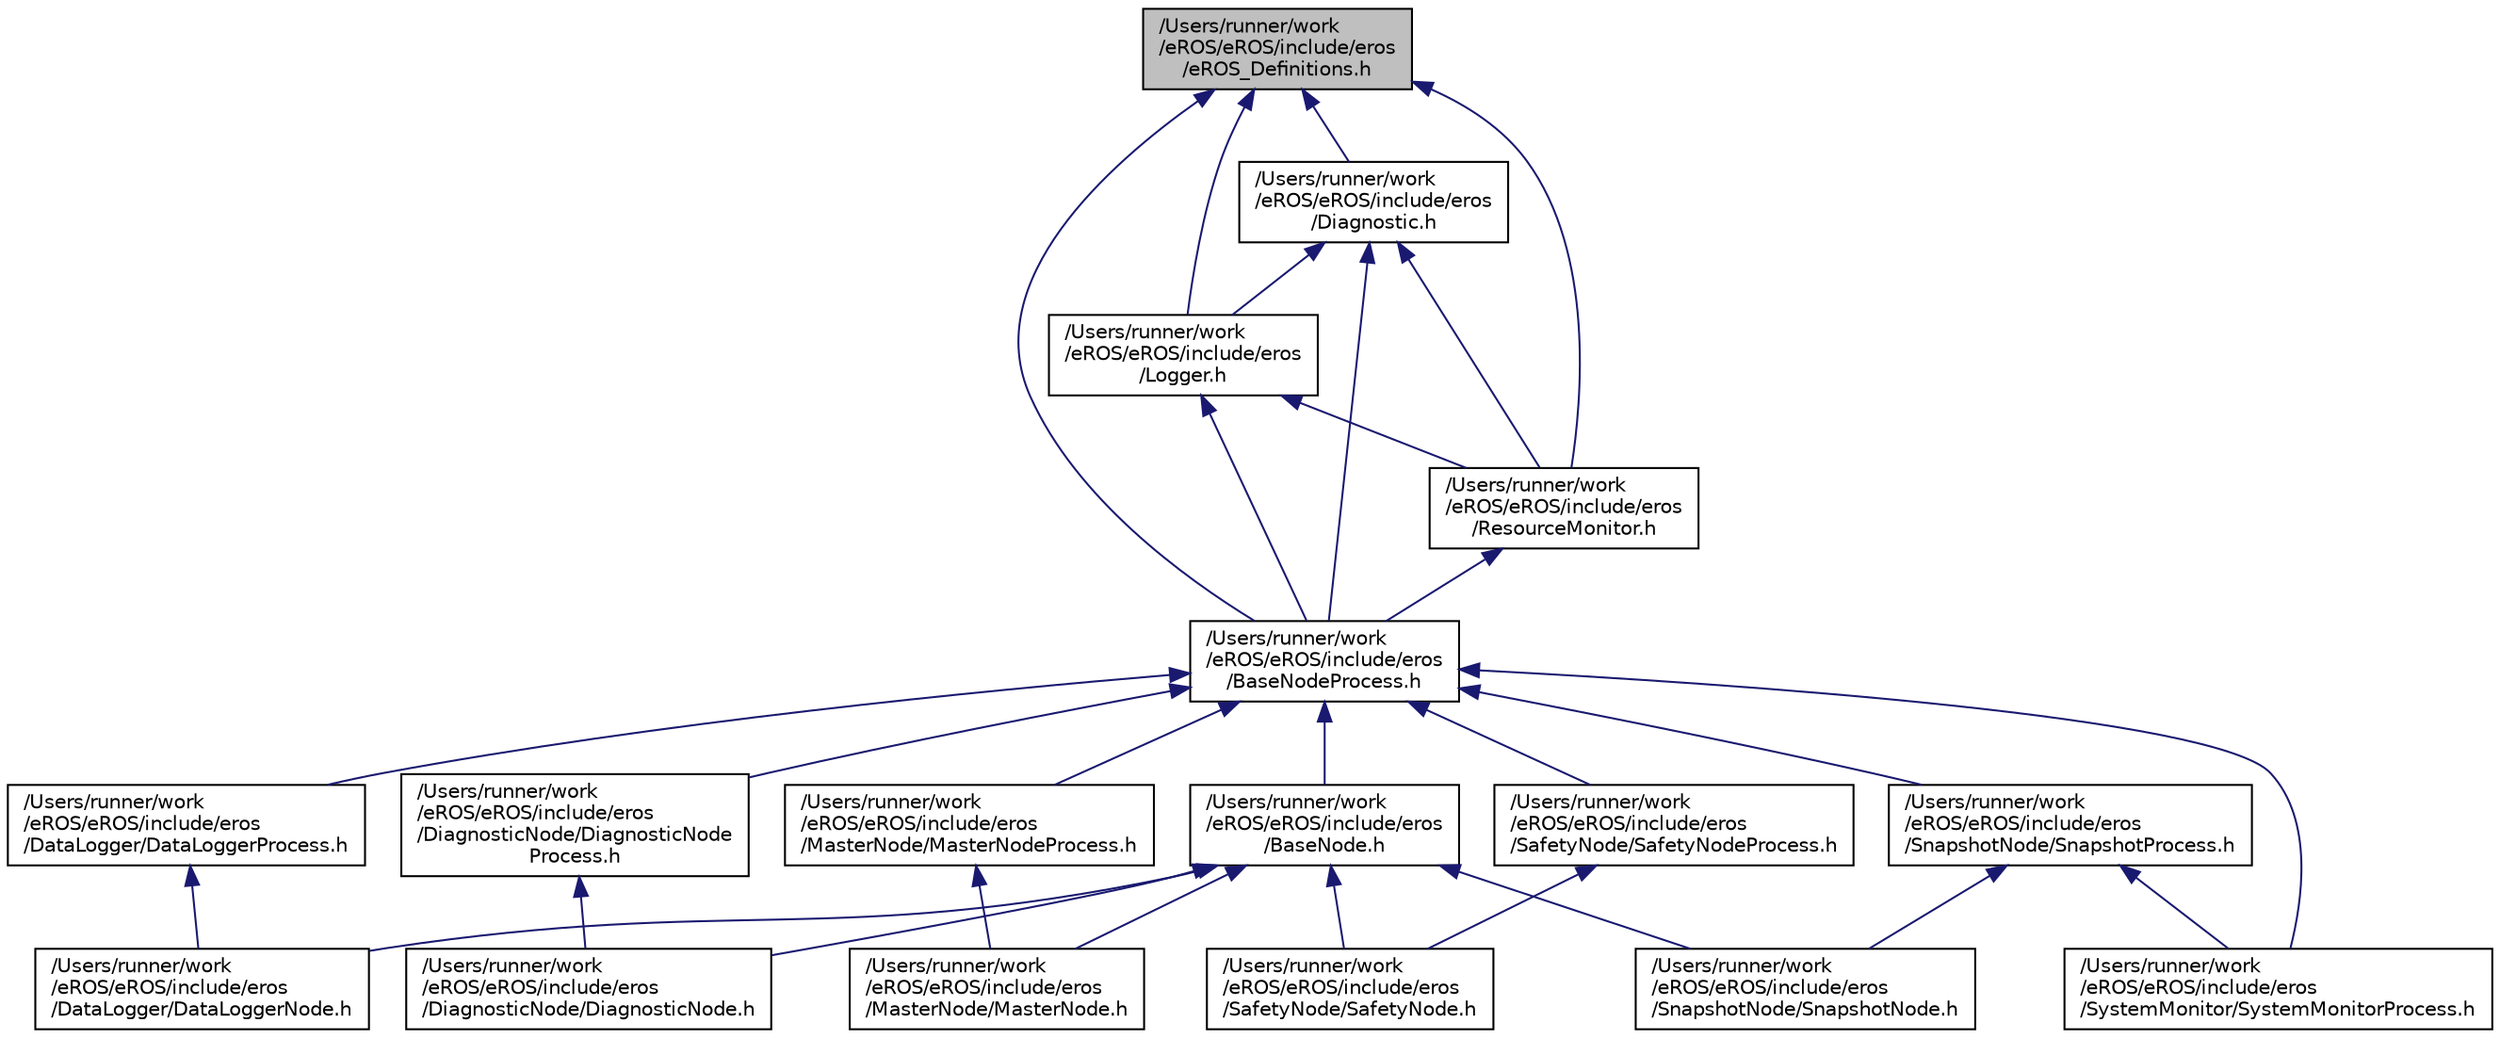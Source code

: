 digraph "/Users/runner/work/eROS/eROS/include/eros/eROS_Definitions.h"
{
 // LATEX_PDF_SIZE
  edge [fontname="Helvetica",fontsize="10",labelfontname="Helvetica",labelfontsize="10"];
  node [fontname="Helvetica",fontsize="10",shape=record];
  Node1 [label="/Users/runner/work\l/eROS/eROS/include/eros\l/eROS_Definitions.h",height=0.2,width=0.4,color="black", fillcolor="grey75", style="filled", fontcolor="black",tooltip=" "];
  Node1 -> Node2 [dir="back",color="midnightblue",fontsize="10",style="solid",fontname="Helvetica"];
  Node2 [label="/Users/runner/work\l/eROS/eROS/include/eros\l/BaseNodeProcess.h",height=0.2,width=0.4,color="black", fillcolor="white", style="filled",URL="$BaseNodeProcess_8h.html",tooltip=" "];
  Node2 -> Node3 [dir="back",color="midnightblue",fontsize="10",style="solid",fontname="Helvetica"];
  Node3 [label="/Users/runner/work\l/eROS/eROS/include/eros\l/BaseNode.h",height=0.2,width=0.4,color="black", fillcolor="white", style="filled",URL="$BaseNode_8h.html",tooltip=" "];
  Node3 -> Node4 [dir="back",color="midnightblue",fontsize="10",style="solid",fontname="Helvetica"];
  Node4 [label="/Users/runner/work\l/eROS/eROS/include/eros\l/DataLogger/DataLoggerNode.h",height=0.2,width=0.4,color="black", fillcolor="white", style="filled",URL="$DataLoggerNode_8h.html",tooltip=" "];
  Node3 -> Node5 [dir="back",color="midnightblue",fontsize="10",style="solid",fontname="Helvetica"];
  Node5 [label="/Users/runner/work\l/eROS/eROS/include/eros\l/DiagnosticNode/DiagnosticNode.h",height=0.2,width=0.4,color="black", fillcolor="white", style="filled",URL="$DiagnosticNode_8h.html",tooltip=" "];
  Node3 -> Node6 [dir="back",color="midnightblue",fontsize="10",style="solid",fontname="Helvetica"];
  Node6 [label="/Users/runner/work\l/eROS/eROS/include/eros\l/MasterNode/MasterNode.h",height=0.2,width=0.4,color="black", fillcolor="white", style="filled",URL="$MasterNode_8h.html",tooltip=" "];
  Node3 -> Node7 [dir="back",color="midnightblue",fontsize="10",style="solid",fontname="Helvetica"];
  Node7 [label="/Users/runner/work\l/eROS/eROS/include/eros\l/SafetyNode/SafetyNode.h",height=0.2,width=0.4,color="black", fillcolor="white", style="filled",URL="$SafetyNode_8h.html",tooltip=" "];
  Node3 -> Node8 [dir="back",color="midnightblue",fontsize="10",style="solid",fontname="Helvetica"];
  Node8 [label="/Users/runner/work\l/eROS/eROS/include/eros\l/SnapshotNode/SnapshotNode.h",height=0.2,width=0.4,color="black", fillcolor="white", style="filled",URL="$SnapshotNode_8h.html",tooltip=" "];
  Node2 -> Node9 [dir="back",color="midnightblue",fontsize="10",style="solid",fontname="Helvetica"];
  Node9 [label="/Users/runner/work\l/eROS/eROS/include/eros\l/DataLogger/DataLoggerProcess.h",height=0.2,width=0.4,color="black", fillcolor="white", style="filled",URL="$DataLoggerProcess_8h.html",tooltip=" "];
  Node9 -> Node4 [dir="back",color="midnightblue",fontsize="10",style="solid",fontname="Helvetica"];
  Node2 -> Node10 [dir="back",color="midnightblue",fontsize="10",style="solid",fontname="Helvetica"];
  Node10 [label="/Users/runner/work\l/eROS/eROS/include/eros\l/DiagnosticNode/DiagnosticNode\lProcess.h",height=0.2,width=0.4,color="black", fillcolor="white", style="filled",URL="$DiagnosticNodeProcess_8h.html",tooltip=" "];
  Node10 -> Node5 [dir="back",color="midnightblue",fontsize="10",style="solid",fontname="Helvetica"];
  Node2 -> Node11 [dir="back",color="midnightblue",fontsize="10",style="solid",fontname="Helvetica"];
  Node11 [label="/Users/runner/work\l/eROS/eROS/include/eros\l/MasterNode/MasterNodeProcess.h",height=0.2,width=0.4,color="black", fillcolor="white", style="filled",URL="$MasterNodeProcess_8h.html",tooltip=" "];
  Node11 -> Node6 [dir="back",color="midnightblue",fontsize="10",style="solid",fontname="Helvetica"];
  Node2 -> Node12 [dir="back",color="midnightblue",fontsize="10",style="solid",fontname="Helvetica"];
  Node12 [label="/Users/runner/work\l/eROS/eROS/include/eros\l/SafetyNode/SafetyNodeProcess.h",height=0.2,width=0.4,color="black", fillcolor="white", style="filled",URL="$SafetyNodeProcess_8h.html",tooltip=" "];
  Node12 -> Node7 [dir="back",color="midnightblue",fontsize="10",style="solid",fontname="Helvetica"];
  Node2 -> Node13 [dir="back",color="midnightblue",fontsize="10",style="solid",fontname="Helvetica"];
  Node13 [label="/Users/runner/work\l/eROS/eROS/include/eros\l/SnapshotNode/SnapshotProcess.h",height=0.2,width=0.4,color="black", fillcolor="white", style="filled",URL="$SnapshotProcess_8h.html",tooltip=" "];
  Node13 -> Node8 [dir="back",color="midnightblue",fontsize="10",style="solid",fontname="Helvetica"];
  Node13 -> Node14 [dir="back",color="midnightblue",fontsize="10",style="solid",fontname="Helvetica"];
  Node14 [label="/Users/runner/work\l/eROS/eROS/include/eros\l/SystemMonitor/SystemMonitorProcess.h",height=0.2,width=0.4,color="black", fillcolor="white", style="filled",URL="$SystemMonitorProcess_8h.html",tooltip=" "];
  Node2 -> Node14 [dir="back",color="midnightblue",fontsize="10",style="solid",fontname="Helvetica"];
  Node1 -> Node15 [dir="back",color="midnightblue",fontsize="10",style="solid",fontname="Helvetica"];
  Node15 [label="/Users/runner/work\l/eROS/eROS/include/eros\l/Diagnostic.h",height=0.2,width=0.4,color="black", fillcolor="white", style="filled",URL="$Diagnostic_8h.html",tooltip=" "];
  Node15 -> Node2 [dir="back",color="midnightblue",fontsize="10",style="solid",fontname="Helvetica"];
  Node15 -> Node16 [dir="back",color="midnightblue",fontsize="10",style="solid",fontname="Helvetica"];
  Node16 [label="/Users/runner/work\l/eROS/eROS/include/eros\l/Logger.h",height=0.2,width=0.4,color="black", fillcolor="white", style="filled",URL="$Logger_8h.html",tooltip=" "];
  Node16 -> Node2 [dir="back",color="midnightblue",fontsize="10",style="solid",fontname="Helvetica"];
  Node16 -> Node17 [dir="back",color="midnightblue",fontsize="10",style="solid",fontname="Helvetica"];
  Node17 [label="/Users/runner/work\l/eROS/eROS/include/eros\l/ResourceMonitor.h",height=0.2,width=0.4,color="black", fillcolor="white", style="filled",URL="$ResourceMonitor_8h.html",tooltip=" "];
  Node17 -> Node2 [dir="back",color="midnightblue",fontsize="10",style="solid",fontname="Helvetica"];
  Node15 -> Node17 [dir="back",color="midnightblue",fontsize="10",style="solid",fontname="Helvetica"];
  Node1 -> Node16 [dir="back",color="midnightblue",fontsize="10",style="solid",fontname="Helvetica"];
  Node1 -> Node17 [dir="back",color="midnightblue",fontsize="10",style="solid",fontname="Helvetica"];
}
